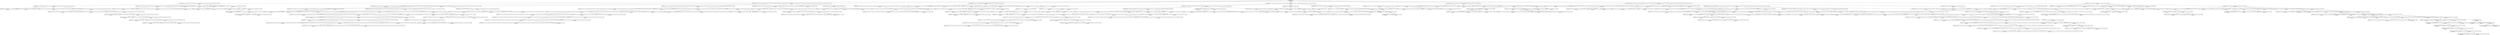 digraph G{
node [shape=box];
edge [fontname=helvetica];
0 [label=<represent=None<br/>type=None<br/>>];
7 [label=<represent=[289, ['37', '103', '39', '29', '33', '104', '81', '41', '43', '11', '30', '27', '82', '12', '44', '45', '34', '42', '28', '25', '53', '38', '46', '40', '26', '54']]<br/>type=199<br/>>];
13 [label=<represent=[26, ['37', '103', '39', '29', '33', '104', '81', '41', '43', '11', '30', '27', '82', '12', '44', '45', '34', '42', '28', '25', '53', '38', '46', '40', '26', '54']]<br/>type=199<br/>>];
17 [label=<represent=[6, ['37', '25', '83', '84', '1', '2', '38', '26']]<br/>type=209<br/>>];
16 [label=<represent=[7, ['37', '21', '39', '25', '22', '29', '26', '33', '30', '34', '38', '40']]<br/>type=218<br/>>];
15 [label=<represent=[1, ['87', '7', '107', '43', '8', '63', '41', '88', '3', '108', '44', '45', '5', '42', '53', '6', '225', '46', '54', '64', '4', '226']]<br/>type=195<br/>>];
14 [label=<represent=[15, ['37', '103', '39', '29', '33', '104', '81', '41', '43', '11', '30', '27', '82', '12', '44', '45', '34', '42', '28', '25', '53', '38', '46', '40', '26', '54']]<br/>type=199<br/>>];
20 [label=<represent=[7, ['37', '95', '21', '39', '40', '23', '43', '96', '24', '211', '137', '22', '44', '138', '212', '19', '20', '38']]<br/>type=209<br/>>];
19 [label=<represent=[9, ['3', '29', '7', '30', '27', '9', '13', '10', '14', '11', '107', '28', '8', '4', '12', '108']]<br/>type=195<br/>>];
18 [label=<represent=[12, ['37', '103', '39', '29', '33', '104', '81', '41', '43', '11', '30', '27', '82', '12', '44', '45', '34', '42', '28', '25', '53', '38', '46', '40', '26', '54']]<br/>type=199<br/>>];
22 [label=<represent=[5, ['37', '29', '43', '30', '38', '44']]<br/>type=195<br/>>];
21 [label=<represent=[10, ['37', '103', '39', '29', '33', '104', '81', '41', '43', '11', '30', '27', '82', '12', '44', '45', '34', '42', '28', '25', '53', '38', '46', '40', '26', '54']]<br/>type=199<br/>>];
24 [label=<represent=[0, ['11', '53', '12', '54']]<br/>type=195<br/>>];
23 [label=<represent=[9, ['37', '103', '39', '29', '33', '104', '81', '41', '43', '11', '30', '27', '82', '12', '44', '45', '34', '42', '28', '25', '53', '38', '46', '40', '26', '54']]<br/>type=199<br/>>];
26 [label=<represent=[0, ['37', '39', '33', '43', '34', '44', '40', '38']]<br/>type=195<br/>>];
25 [label=<represent=[7, ['37', '103', '39', '29', '33', '104', '81', '41', '43', '11', '30', '27', '82', '12', '44', '45', '34', '42', '28', '25', '53', '38', '46', '40', '26', '54']]<br/>type=199<br/>>];
28 [label=<represent=[0, ['77', '78', '29', '41', '30', '42', '101', '102']]<br/>type=195<br/>>];
27 [label=<represent=[6, ['37', '103', '39', '29', '33', '104', '81', '41', '43', '11', '30', '27', '82', '12', '44', '45', '34', '42', '28', '25', '53', '38', '46', '40', '26', '54']]<br/>type=199<br/>>];
12 [label=<represent=[7, ['3', '31', '43', '115', '32', '103', '29', '41', '33', '44', '42', '34', '25', '53', '203', '30', '77', '104', '81', '129', '130', '4', '116', '26', '54', '204', '78', '82']]<br/>type=195<br/>>];
31 [label=<represent=[1, ['41', '163', '43', '164', '103', '42', '44', '104', '81', '101', '82', '102']]<br/>type=218<br/>>];
30 [label=<represent=[0, ['3', '31', '43', '115', '32', '103', '29', '41', '33', '44', '42', '34', '25', '53', '203', '30', '77', '104', '81', '129', '130', '4', '116', '26', '54', '204', '78', '82']]<br/>type=195<br/>>];
29 [label=<represent=[3, ['103', '104', '81', '82']]<br/>type=199<br/>>];
11 [label=<represent=[0, ['37', '39', '38', '40']]<br/>type=209<br/>>];
10 [label=<represent=[5, ['37', '39', '29', '7', '8', '63', '30', '64', '38', '40']]<br/>type=218<br/>>];
33 [label=<represent=[1, ['37', '39', '63', '64', '38', '40']]<br/>type=209<br/>>];
32 [label=<represent=[0, ['37', '39', '29', '7', '8', '63', '30', '64', '38', '40']]<br/>type=218<br/>>];
9 [label=<represent=[6, ['39', '43', '40', '44']]<br/>type=210<br/>>];
8 [label=<represent=[17, ['7', '37', '49', '43', '9', '10', '11', '50', '39', '44', '12', '193', '38', '40', '8', '194']]<br/>type=203<br/>>];
35 [label=<represent=[0, ['29', '37', '30', '39', '38', '40']]<br/>type=209<br/>>];
34 [label=<represent=[1, ['7', '37', '49', '43', '9', '10', '11', '50', '39', '44', '12', '193', '38', '40', '8', '194']]<br/>type=203<br/>>];
37 [label=<represent=[1, ['37', '39', '38', '40']]<br/>type=209<br/>>];
36 [label=<represent=[0, ['7', '37', '49', '43', '9', '10', '11', '50', '39', '44', '12', '193', '38', '40', '8', '194']]<br/>type=203<br/>>];
39 [label=<represent=[1, ['37', '39', '38', '40']]<br/>type=209<br/>>];
38 [label=<represent=[0, ['7', '37', '49', '43', '9', '10', '11', '50', '39', '44', '12', '193', '38', '40', '8', '194']]<br/>type=203<br/>>];
6 [label=<represent=[82, ['33', '29', '3', '5', '6', '43', '49', '34', '30', '51', '31', '50', '107', '44', '203', '93', '108', '49', '52', '33', '204', '50', '115', '215', '41', '43', '94', '97', '98', '129', '34', '69', '42', '44', '53', '45', '130', '216', '54', '135', '116', '46', '119', '49', '70', '63', '50', '5', '4', '32', '136', '120', '64', '6']]<br/>type=195<br/>>];
46 [label=<represent=[58, ['33', '29', '21', '43', '39', '34', '22', '30', '44', '85', '41', '42', '135', '136', '86', '119', '40', '120']]<br/>type=199<br/>>];
45 [label=<represent=[20, ['33', '29', '3', '5', '6', '43', '49', '34', '30', '51', '31', '50', '107', '44', '203', '93', '108', '49', '52', '33', '204', '50', '115', '215', '41', '43', '94', '97', '98', '129', '34', '69', '42', '44', '53', '45', '130', '216', '54', '135', '116', '46', '119', '49', '70', '63', '50', '5', '4', '32', '136', '120', '64', '6']]<br/>type=195<br/>>];
50 [label=<represent=[16, ['11', '29', '109', '41', '30', '31', '42', '33', '145', '49', '110', '50', '115', '34', '116', '69', '49', '50', '79', '12', '32', '146', '70', '80']]<br/>type=191<br/>>];
49 [label=<represent=[38, ['33', '93', '34', '94', '127', '128', '129', '130']]<br/>type=209<br/>>];
52 [label=<represent=[0, ['33', '93', '34', '94', '127', '128', '129', '130']]<br/>type=209<br/>>];
51 [label=<represent=[1, ['11', '3', '127', '128', '129', '130', '12', '4']]<br/>type=195<br/>>];
48 [label=<represent=[13, ['33', '29', '3', '5', '6', '43', '49', '34', '30', '51', '31', '50', '107', '44', '203', '93', '108', '49', '52', '33', '204', '50', '115', '215', '41', '43', '94', '97', '98', '129', '34', '69', '42', '44', '53', '45', '130', '216', '54', '135', '116', '46', '119', '49', '70', '63', '50', '5', '4', '32', '136', '120', '64', '6']]<br/>type=195<br/>>];
55 [label=<represent=[8, ['101', '21', '43', '105', '3', '31', '22', '73', '106', '93', '94', '127', '44', '203', '23', '204', '119', '74', '81', '102', '4', '32', '128', '24', '120', '82']]<br/>type=191<br/>>];
54 [label=<represent=[13, ['33', '29', '3', '5', '6', '43', '49', '34', '30', '51', '31', '50', '107', '44', '203', '93', '108', '49', '52', '33', '204', '50', '115', '215', '41', '43', '94', '97', '98', '129', '34', '69', '42', '44', '53', '45', '130', '216', '54', '135', '116', '46', '119', '49', '70', '63', '50', '5', '4', '32', '136', '120', '64', '6']]<br/>type=195<br/>>];
58 [label=<represent=[8, ['125', '29', '126', '141', '30', '31', '32', '29', '23', '142', '109', '129', '30', '24', '110', '130']]<br/>type=191<br/>>];
57 [label=<represent=[10, ['33', '29', '3', '5', '6', '43', '49', '34', '30', '51', '31', '50', '107', '44', '203', '93', '108', '49', '52', '33', '204', '50', '115', '215', '41', '43', '94', '97', '98', '129', '34', '69', '42', '44', '53', '45', '130', '216', '54', '135', '116', '46', '119', '49', '70', '63', '50', '5', '4', '32', '136', '120', '64', '6']]<br/>type=195<br/>>];
61 [label=<represent=[7, ['15', '31', '43', '44', '32', '16']]<br/>type=191<br/>>];
60 [label=<represent=[9, ['33', '29', '3', '5', '6', '43', '49', '34', '30', '51', '31', '50', '107', '44', '203', '93', '108', '49', '52', '33', '204', '50', '115', '215', '41', '43', '94', '97', '98', '129', '34', '69', '42', '44', '53', '45', '130', '216', '54', '135', '116', '46', '119', '49', '70', '63', '50', '5', '4', '32', '136', '120', '64', '6']]<br/>type=195<br/>>];
64 [label=<represent=[33, ['11', '33', '34', '145', '146', '135', '136', '12']]<br/>type=191<br/>>];
63 [label=<represent=[8, ['33', '29', '3', '5', '6', '43', '49', '34', '30', '51', '31', '50', '107', '44', '203', '93', '108', '49', '52', '33', '204', '50', '115', '215', '41', '43', '94', '97', '98', '129', '34', '69', '42', '44', '53', '45', '130', '216', '54', '135', '116', '46', '119', '49', '70', '63', '50', '5', '4', '32', '136', '120', '64', '6']]<br/>type=195<br/>>];
67 [label=<represent=[20, ['43', '29', '81', '44', '30', '31', '203', '82', '63', '204', '119', '32', '29', '21', '30', '99', '64', '120', '22', '100']]<br/>type=191<br/>>];
66 [label=<represent=[7, ['33', '29', '3', '5', '6', '43', '49', '34', '30', '51', '31', '50', '107', '44', '203', '93', '108', '49', '52', '33', '204', '50', '115', '215', '41', '43', '94', '97', '98', '129', '34', '69', '42', '44', '53', '45', '130', '216', '54', '135', '116', '46', '119', '49', '70', '63', '50', '5', '4', '32', '136', '120', '64', '6']]<br/>type=195<br/>>];
69 [label=<represent=[37, ['15', '5', '103', '6', '23', '33', '24', '34', '51', '52', '33', '104', '34', '16']]<br/>type=191<br/>>];
68 [label=<represent=[7, ['33', '29', '3', '5', '6', '43', '49', '34', '30', '51', '31', '50', '107', '44', '203', '93', '108', '49', '52', '33', '204', '50', '115', '215', '41', '43', '94', '97', '98', '129', '34', '69', '42', '44', '53', '45', '130', '216', '54', '135', '116', '46', '119', '49', '70', '63', '50', '5', '4', '32', '136', '120', '64', '6']]<br/>type=195<br/>>];
65 [label=<represent=[22, ['37', '51', '39', '31', '52', '33', '47', '34', '69', '48', '70', '33', '34', '51', '47', '52', '63', '32', '67', '48', '38', '40', '64', '68']]<br/>type=199<br/>>];
62 [label=<represent=[22, ['41', '55', '5', '97', '139', '42', '145', '147', '148', '146', '135', '6', '98', '129', '49', '56', '140', '59', '141', '142', '50', '60', '130', '136']]<br/>type=199<br/>>];
71 [label=<represent=[0, ['3', '5', '97', '11', '6', '4', '98', '12']]<br/>type=195<br/>>];
70 [label=<represent=[1, ['41', '55', '5', '97', '139', '42', '145', '147', '148', '146', '135', '6', '98', '129', '49', '56', '140', '59', '141', '142', '50', '60', '130', '136']]<br/>type=199<br/>>];
59 [label=<represent=[39, ['97', '43', '51', '95', '44', '52', '96', '98']]<br/>type=199<br/>>];
56 [label=<represent=[30, ['29', '30', '31', '69', '41', '42', '53', '54', '32', '70']]<br/>type=199<br/>>];
53 [label=<represent=[22, ['41', '1', '42', '135', '136', '41', '137', '29', '138', '30', '31', '42', '53', '2', '32', '54']]<br/>type=199<br/>>];
73 [label=<represent=[0, ['31', '41', '95', '96', '85', '17', '42', '145', '146', '135', '86', '18', '227', '95', '96', '136', '228', '32']]<br/>type=195<br/>>];
72 [label=<represent=[1, ['41', '1', '42', '135', '136', '41', '137', '29', '138', '30', '31', '42', '53', '2', '32', '54']]<br/>type=199<br/>>];
75 [label=<represent=[1, ['7', '29', '95', '129', '8', '96', '63', '17', '18', '19', '20', '41', '130', '43', '30', '31', '64', '42', '53', '225', '44', '32', '226', '54']]<br/>type=195<br/>>];
74 [label=<represent=[0, ['41', '1', '42', '135', '136', '41', '137', '29', '138', '30', '31', '42', '53', '2', '32', '54']]<br/>type=199<br/>>];
47 [label=<represent=[35, ['3', '5', '105', '33', '221', '99', '73', '95', '96', '141', '34', '69', '74', '81', '70', '63', '222', '61', '82', '142', '19', '4', '6', '106', '100', '64', '62', '20']]<br/>type=199<br/>>];
78 [label=<represent=[0, ['15', '29', '23', '95', '30', '96', '31', '141', '32', '29', '24', '81', '30', '99', '129', '82', '16', '142', '100', '130']]<br/>type=191<br/>>];
77 [label=<represent=[2, ['33', '3', '5', '99', '34', '69', '6', '13', '70', '100', '14', '4']]<br/>type=195<br/>>];
76 [label=<represent=[1, ['3', '5', '105', '33', '221', '99', '73', '95', '96', '141', '34', '69', '74', '81', '70', '63', '222', '61', '82', '142', '19', '4', '6', '106', '100', '64', '62', '20']]<br/>type=199<br/>>];
44 [label=<represent=[77, ['117', '5', '6', '49', '93', '118', '50', '29', '65', '107', '94', '43', '97', '30', '66', '99', '3', '63', '41', '42', '229', '44', '64', '45', '230', '135', '100', '21', '29', '136', '30', '27', '33', '22', '103', '108', '34', '51', '49', '46', '119', '50', '5', '98', '4', '28', '104', '52', '120', '6']]<br/>type=191<br/>>];
82 [label=<represent=[21, ['117', '5', '6', '49', '93', '118', '50', '29', '65', '107', '94', '43', '97', '30', '66', '99', '3', '63', '41', '42', '229', '44', '64', '45', '230', '135', '100', '21', '29', '136', '30', '27', '33', '22', '103', '108', '34', '51', '49', '46', '119', '50', '5', '98', '4', '28', '104', '52', '120', '6']]<br/>type=191<br/>>];
85 [label=<represent=[10, ['117', '5', '6', '49', '93', '118', '50', '29', '65', '107', '94', '43', '97', '30', '66', '99', '3', '63', '41', '42', '229', '44', '64', '45', '230', '135', '100', '21', '29', '136', '30', '27', '33', '22', '103', '108', '34', '51', '49', '46', '119', '50', '5', '98', '4', '28', '104', '52', '120', '6']]<br/>type=191<br/>>];
88 [label=<represent=[7, ['117', '5', '6', '49', '93', '118', '50', '29', '65', '107', '94', '43', '97', '30', '66', '99', '3', '63', '41', '42', '229', '44', '64', '45', '230', '135', '100', '21', '29', '136', '30', '27', '33', '22', '103', '108', '34', '51', '49', '46', '119', '50', '5', '98', '4', '28', '104', '52', '120', '6']]<br/>type=191<br/>>];
90 [label=<represent=[5, ['117', '5', '6', '49', '93', '118', '50', '29', '65', '107', '94', '43', '97', '30', '66', '99', '3', '63', '41', '42', '229', '44', '64', '45', '230', '135', '100', '21', '29', '136', '30', '27', '33', '22', '103', '108', '34', '51', '49', '46', '119', '50', '5', '98', '4', '28', '104', '52', '120', '6']]<br/>type=191<br/>>];
92 [label=<represent=[3, ['117', '5', '6', '49', '93', '118', '50', '29', '65', '107', '94', '43', '97', '30', '66', '99', '3', '63', '41', '42', '229', '44', '64', '45', '230', '135', '100', '21', '29', '136', '30', '27', '33', '22', '103', '108', '34', '51', '49', '46', '119', '50', '5', '98', '4', '28', '104', '52', '120', '6']]<br/>type=191<br/>>];
94 [label=<represent=[2, ['117', '5', '6', '49', '93', '118', '50', '29', '65', '107', '94', '43', '97', '30', '66', '99', '3', '63', '41', '42', '229', '44', '64', '45', '230', '135', '100', '21', '29', '136', '30', '27', '33', '22', '103', '108', '34', '51', '49', '46', '119', '50', '5', '98', '4', '28', '104', '52', '120', '6']]<br/>type=191<br/>>];
93 [label=<represent=[3, ['49', '3', '50', '5', '4', '6']]<br/>type=195<br/>>];
91 [label=<represent=[0, ['29', '3', '107', '43', '97', '30', '31', '95', '53', '96', '241', '32', '44', '45', '54', '98', '4', '108', '46', '242']]<br/>type=195<br/>>];
89 [label=<represent=[0, ['3', '27', '51', '9', '28', '10', '15', '117', '55', '118', '56', '49', '50', '13', '14', '55', '49', '16', '50', '11', '5', '56', '4', '52', '12', '6']]<br/>type=195<br/>>];
87 [label=<represent=[3, ['63', '41', '107', '43', '3', '42', '44', '149', '108', '5', '6', '4', '150', '64']]<br/>type=195<br/>>];
86 [label=<represent=[5, ['61', '41', '47', '117', '29', '62', '133', '48', '30', '131', '118', '42', '132', '81', '135', '134', '82', '136']]<br/>type=199<br/>>];
84 [label=<represent=[6, ['3', '49', '33', '50', '107', '215', '216', '29', '34', '7', '30', '108', '8', '4']]<br/>type=195<br/>>];
83 [label=<represent=[1, ['105', '43', '33', '106', '44', '34', '51', '93', '94', '52']]<br/>type=199<br/>>];
81 [label=<represent=[9, ['33', '31', '103', '34', '7', '127', '8', '104', '128', '32']]<br/>type=209<br/>>];
80 [label=<represent=[14, ['29', '3', '21', '5', '43', '22', '83', '30', '99', '201', '202', '41', '44', '45', '84', '81', '82', '42', '53', '6', '49', '50', '225', '237', '54', '135', '169', '136', '4', '100', '46', '226', '238', '170']]<br/>type=195<br/>>];
96 [label=<represent=[1, ['101', '5', '3', '102', '6', '4']]<br/>type=191<br/>>];
95 [label=<represent=[5, ['29', '3', '21', '5', '43', '22', '83', '30', '99', '201', '202', '41', '44', '45', '84', '81', '82', '42', '53', '6', '49', '50', '225', '237', '54', '135', '169', '136', '4', '100', '46', '226', '238', '170']]<br/>type=195<br/>>];
79 [label=<represent=[5, ['5', '69', '41', '70', '43', '42', '149', '103', '44', '150', '135', '136', '6', '104']]<br/>type=199<br/>>];
98 [label=<represent=[1, ['3', '107', '21', '149', '150', '135', '22', '136', '103', '104', '4', '108']]<br/>type=195<br/>>];
97 [label=<represent=[0, ['5', '69', '41', '70', '43', '42', '149', '103', '44', '150', '135', '136', '6', '104']]<br/>type=199<br/>>];
43 [label=<represent=[68, ['25', '49', '37', '50', '39', '29', '21', '26', '33', '40', '23', '75', '30', '24', '76', '31', '249', '22', '34', '69', '73', '49', '70', '50', '39', '32', '38', '250', '74', '40']]<br/>type=209<br/>>];
100 [label=<represent=[1, ['15', '29', '30', '31', '32', '67', '68', '49', '16', '50']]<br/>type=191<br/>>];
99 [label=<represent=[2, ['25', '49', '37', '50', '39', '29', '21', '26', '33', '40', '23', '75', '30', '24', '76', '31', '249', '22', '34', '69', '73', '49', '70', '50', '39', '32', '38', '250', '74', '40']]<br/>type=209<br/>>];
102 [label=<represent=[0, ['101', '29', '30', '31', '32', '102']]<br/>type=191<br/>>];
101 [label=<represent=[1, ['25', '49', '37', '50', '39', '29', '21', '26', '33', '40', '23', '75', '30', '24', '76', '31', '249', '22', '34', '69', '73', '49', '70', '50', '39', '32', '38', '250', '74', '40']]<br/>type=209<br/>>];
104 [label=<represent=[0, ['25', '49', '37', '50', '39', '29', '21', '26', '33', '40', '23', '75', '30', '24', '76', '31', '249', '22', '34', '69', '73', '49', '70', '50', '39', '32', '38', '250', '74', '40']]<br/>type=209<br/>>];
103 [label=<represent=[2, ['15', '5', '73', '6', '23', '24', '33', '34', '74', '16']]<br/>type=191<br/>>];
42 [label=<represent=[57, ['31', '51', '15', '52', '63', '32', '29', '64', '30', '16']]<br/>type=218<br/>>];
41 [label=<represent=[66, ['43', '41', '42', '53', '44', '203', '49', '50', '13', '54', '204', '14']]<br/>type=210<br/>>];
107 [label=<represent=[2, ['101', '3', '97', '49', '50', '13', '102', '4', '98', '14']]<br/>type=191<br/>>];
106 [label=<represent=[1, ['43', '41', '42', '53', '44', '203', '49', '50', '13', '54', '204', '14']]<br/>type=210<br/>>];
105 [label=<represent=[0, ['53', '43', '44', '203', '54', '204']]<br/>type=195<br/>>];
40 [label=<represent=[7, ['73', '65', '49', '74', '81', '61', '41', '43', '66', '50', '91', '39', '82', '62', '42', '29', '147', '44', '203', '148', '30', '27', '204', '119', '92', '65', '28', '120', '66', '67', '37', '40', '68', '38']]<br/>type=203<br/>>];
109 [label=<represent=[1, ['73', '65', '49', '74', '81', '61', '41', '43', '66', '50', '91', '39', '82', '62', '42', '29', '147', '44', '203', '148', '30', '27', '204', '119', '92', '65', '28', '120', '66', '67', '37', '40', '68', '38']]<br/>type=203<br/>>];
111 [label=<represent=[0, ['73', '65', '49', '74', '81', '61', '41', '43', '66', '50', '91', '39', '82', '62', '42', '29', '147', '44', '203', '148', '30', '27', '204', '119', '92', '65', '28', '120', '66', '67', '37', '40', '68', '38']]<br/>type=203<br/>>];
110 [label=<represent=[1, ['43', '3', '53', '44', '203', '27', '54', '204', '28', '4']]<br/>type=195<br/>>];
108 [label=<represent=[0, ['1', '203', '2', '204']]<br/>type=195<br/>>];
5 [label=<represent=[238, ['7', '53', '37', '54', '135', '38', '65', '61', '49', '136', '62', '66', '91', '8', '21', '33', '50', '39', '22', '34', '40', '92']]<br/>type=209<br/>>];
116 [label=<represent=[5, ['49', '41', '33', '50', '39', '34', '99', '73', '42', '74', '100', '40']]<br/>type=199<br/>>];
115 [label=<represent=[0, ['11', '53', '23', '91', '24', '92', '65', '54', '41', '147', '49', '66', '42', '148', '50', '39', '43', '40', '12', '44']]<br/>type=195<br/>>];
114 [label=<represent=[3, ['77', '223', '224', '21', '78', '67', '93', '65', '68', '66', '22', '94']]<br/>type=191<br/>>];
113 [label=<represent=[10, ['7', '53', '37', '54', '135', '38', '65', '61', '49', '136', '62', '66', '91', '8', '21', '33', '50', '39', '22', '34', '40', '92']]<br/>type=209<br/>>];
119 [label=<represent=[4, ['7', '53', '37', '54', '135', '38', '65', '61', '49', '136', '62', '66', '91', '8', '21', '33', '50', '39', '22', '34', '40', '92']]<br/>type=209<br/>>];
118 [label=<represent=[2, ['11', '49', '29', '37', '135', '21', '50', '136', '39', '211', '22', '30', '212', '12', '38', '40']]<br/>type=195<br/>>];
121 [label=<represent=[0, ['61', '49', '211', '50', '39', '212', '62', '40']]<br/>type=209<br/>>];
120 [label=<represent=[1, ['11', '49', '29', '37', '135', '21', '50', '136', '39', '211', '22', '30', '212', '12', '38', '40']]<br/>type=195<br/>>];
123 [label=<represent=[1, ['135', '136', '169', '39', '170', '40']]<br/>type=209<br/>>];
122 [label=<represent=[0, ['11', '49', '29', '37', '135', '21', '50', '136', '39', '211', '22', '30', '212', '12', '38', '40']]<br/>type=195<br/>>];
117 [label=<represent=[5, ['37', '21', '22', '38', '65', '66']]<br/>type=199<br/>>];
112 [label=<represent=[1, ['65', '49', '21', '66', '50', '37', '39', '22', '73', '74', '38', '40']]<br/>type=210<br/>>];
4 [label=<represent=[330, ['11', '145', '227', '87', '49', '63', '29', '64', '21', '50', '79', '30', '99', '88', '109', '228', '119', '22', '1', '110', '100', '33', '29', '120', '34', '51', '12', '146', '80', '2', '30', '52']]<br/>type=191<br/>>];
128 [label=<represent=[41, ['31', '11', '12', '101', '5', '32', '67', '81', '6', '63', '102', '13', '14', '23', '68', '64', '82', '24']]<br/>type=195<br/>>];
130 [label=<represent=[0, ['11', '87', '27', '73', '63', '13', '14', '12', '88', '28', '74', '64']]<br/>type=191<br/>>];
132 [label=<represent=[0, ['11', '87', '27', '73', '63', '13', '14', '12', '88', '28', '74', '64']]<br/>type=191<br/>>];
131 [label=<represent=[2, ['31', '11', '12', '101', '5', '32', '67', '81', '6', '63', '102', '13', '14', '23', '68', '64', '82', '24']]<br/>type=195<br/>>];
134 [label=<represent=[0, ['11', '131', '132', '67', '13', '14', '12', '68']]<br/>type=191<br/>>];
133 [label=<represent=[1, ['31', '11', '12', '101', '5', '32', '67', '81', '6', '63', '102', '13', '14', '23', '68', '64', '82', '24']]<br/>type=195<br/>>];
129 [label=<represent=[2, ['1', '3', '5', '7', '9', '10', '11', '8', '6', '13', '2', '4', '12', '14']]<br/>type=195<br/>>];
127 [label=<represent=[57, ['11', '145', '227', '87', '49', '63', '29', '64', '21', '50', '79', '30', '99', '88', '109', '228', '119', '22', '1', '110', '100', '33', '29', '120', '34', '51', '12', '146', '80', '2', '30', '52']]<br/>type=191<br/>>];
139 [label=<represent=[13, ['3', '7', '11', '8', '63', '53', '64', '12', '4', '54']]<br/>type=195<br/>>];
141 [label=<represent=[1, ['11', '3', '5', '63', '64', '6', '12', '4']]<br/>type=191<br/>>];
140 [label=<represent=[0, ['3', '7', '11', '8', '63', '53', '64', '12', '4', '54']]<br/>type=195<br/>>];
138 [label=<represent=[35, ['11', '145', '227', '87', '49', '63', '29', '64', '21', '50', '79', '30', '99', '88', '109', '228', '119', '22', '1', '110', '100', '33', '29', '120', '34', '51', '12', '146', '80', '2', '30', '52']]<br/>type=191<br/>>];
145 [label=<represent=[27, ['11', '145', '227', '87', '49', '63', '29', '64', '21', '50', '79', '30', '99', '88', '109', '228', '119', '22', '1', '110', '100', '33', '29', '120', '34', '51', '12', '146', '80', '2', '30', '52']]<br/>type=191<br/>>];
147 [label=<represent=[23, ['11', '145', '227', '87', '49', '63', '29', '64', '21', '50', '79', '30', '99', '88', '109', '228', '119', '22', '1', '110', '100', '33', '29', '120', '34', '51', '12', '146', '80', '2', '30', '52']]<br/>type=191<br/>>];
149 [label=<represent=[21, ['11', '145', '227', '87', '49', '63', '29', '64', '21', '50', '79', '30', '99', '88', '109', '228', '119', '22', '1', '110', '100', '33', '29', '120', '34', '51', '12', '146', '80', '2', '30', '52']]<br/>type=191<br/>>];
151 [label=<represent=[17, ['11', '145', '227', '87', '49', '63', '29', '64', '21', '50', '79', '30', '99', '88', '109', '228', '119', '22', '1', '110', '100', '33', '29', '120', '34', '51', '12', '146', '80', '2', '30', '52']]<br/>type=191<br/>>];
153 [label=<represent=[16, ['11', '145', '227', '87', '49', '63', '29', '64', '21', '50', '79', '30', '99', '88', '109', '228', '119', '22', '1', '110', '100', '33', '29', '120', '34', '51', '12', '146', '80', '2', '30', '52']]<br/>type=191<br/>>];
155 [label=<represent=[15, ['11', '145', '227', '87', '49', '63', '29', '64', '21', '50', '79', '30', '99', '88', '109', '228', '119', '22', '1', '110', '100', '33', '29', '120', '34', '51', '12', '146', '80', '2', '30', '52']]<br/>type=191<br/>>];
154 [label=<represent=[10, ['87', '5', '53', '31', '45', '83', '32', '88', '109', '46', '6', '54', '84', '110']]<br/>type=195<br/>>];
152 [label=<represent=[2, ['11', '1', '2', '12']]<br/>type=195<br/>>];
150 [label=<represent=[2, ['123', '11', '51', '52', '12', '124']]<br/>type=195<br/>>];
148 [label=<represent=[9, ['29', '3', '5', '21', '135', '101', '22', '103', '30', '99', '136', '4', '6', '102', '104', '100']]<br/>type=195<br/>>];
157 [label=<represent=[0, ['67', '68', '29', '30', '99', '100']]<br/>type=191<br/>>];
156 [label=<represent=[1, ['29', '3', '5', '21', '135', '101', '22', '103', '30', '99', '136', '4', '6', '102', '104', '100']]<br/>type=195<br/>>];
159 [label=<represent=[2, ['87', '21', '22', '103', '88', '104']]<br/>type=191<br/>>];
158 [label=<represent=[0, ['29', '3', '5', '21', '135', '101', '22', '103', '30', '99', '136', '4', '6', '102', '104', '100']]<br/>type=195<br/>>];
146 [label=<represent=[10, ['29', '21', '97', '3', '43', '41', '95', '96', '17', '22', '42', '83', '145', '44', '227', '30', '146', '41', '228', '119', '18', '84', '95', '96', '241', '120', '42', '53', '242', '98', '4', '54']]<br/>type=195<br/>>];
161 [label=<represent=[0, ['15', '43', '41', '29', '44', '42', '145', '227', '191', '30', '99', '100', '29', '30', '31', '32', '29', '146', '228', '135', '119', '30', '136', '77', '192', '120', '78', '16']]<br/>type=191<br/>>];
160 [label=<represent=[1, ['29', '21', '97', '3', '43', '41', '95', '96', '17', '22', '42', '83', '145', '44', '227', '30', '146', '41', '228', '119', '18', '84', '95', '96', '241', '120', '42', '53', '242', '98', '4', '54']]<br/>type=195<br/>>];
144 [label=<represent=[22, ['163', '79', '164', '80']]<br/>type=209<br/>>];
143 [label=<represent=[26, ['65', '11', '43', '49', '41', '50', '66', '44', '227', '42', '145', '228', '12', '146']]<br/>type=218<br/>>];
163 [label=<represent=[0, ['11', '43', '49', '41', '50', '44', '227', '42', '145', '228', '12', '146']]<br/>type=191<br/>>];
162 [label=<represent=[1, ['65', '11', '43', '49', '41', '50', '66', '44', '227', '42', '145', '228', '12', '146']]<br/>type=218<br/>>];
142 [label=<represent=[17, ['11', '3', '7', '4', '8', '63', '87', '13', '12', '64', '88', '14']]<br/>type=195<br/>>];
137 [label=<represent=[3, ['87', '88']]<br/>type=209<br/>>];
136 [label=<represent=[0, ['9', '29', '41', '30', '99', '10', '11', '100', '67', '68', '29', '42', '30', '12']]<br/>type=218<br/>>];
166 [label=<represent=[1, ['9', '10', '11', '43', '33', '29', '44', '45', '34', '30', '46', '12']]<br/>type=191<br/>>];
165 [label=<represent=[0, ['9', '29', '41', '30', '99', '10', '11', '100', '67', '68', '29', '42', '30', '12']]<br/>type=218<br/>>];
164 [label=<represent=[2, ['29', '3', '61', '30', '99', '62', '100', '67', '61', '62', '68', '9', '29', '10', '101', '30', '27', '102', '4', '28']]<br/>type=195<br/>>];
135 [label=<represent=[33, ['29', '49', '37', '50', '39', '30', '31', '38', '109', '40', '32', '110']]<br/>type=210<br/>>];
168 [label=<represent=[0, ['205', '87', '29', '88', '30', '31', '206', '32']]<br/>type=191<br/>>];
167 [label=<represent=[1, ['29', '49', '37', '50', '39', '30', '31', '38', '109', '40', '32', '110']]<br/>type=210<br/>>];
126 [label=<represent=[2, ['91', '92', '109', '81', '23', '24', '82', '110']]<br/>type=209<br/>>];
171 [label=<represent=[0, ['91', '92', '109', '81', '23', '24', '82', '110']]<br/>type=209<br/>>];
170 [label=<represent=[2, ['101', '109', '110', '102']]<br/>type=191<br/>>];
169 [label=<represent=[1, ['101', '3', '4', '109', '110', '102']]<br/>type=195<br/>>];
173 [label=<represent=[1, ['17', '18', '109', '219', '110', '220']]<br/>type=191<br/>>];
172 [label=<represent=[0, ['101', '3', '4', '109', '110', '102']]<br/>type=195<br/>>];
125 [label=<represent=[18, ['67', '11', '147', '93', '227', '49', '68', '148', '94', '50', '225', '97', '29', '91', '30', '27', '226', '49', '92', '28', '98', '50', '228', '12']]<br/>type=218<br/>>];
176 [label=<represent=[2, ['27', '11', '23', '24', '13', '28', '14', '12']]<br/>type=191<br/>>];
175 [label=<represent=[5, ['67', '11', '147', '93', '227', '49', '68', '148', '94', '50', '225', '97', '29', '91', '30', '27', '226', '49', '92', '28', '98', '50', '228', '12']]<br/>type=218<br/>>];
178 [label=<represent=[1, ['67', '11', '147', '93', '227', '49', '68', '148', '94', '50', '225', '97', '29', '91', '30', '27', '226', '49', '92', '28', '98', '50', '228', '12']]<br/>type=218<br/>>];
180 [label=<represent=[0, ['67', '11', '147', '93', '227', '49', '68', '148', '94', '50', '225', '97', '29', '91', '30', '27', '226', '49', '92', '28', '98', '50', '228', '12']]<br/>type=218<br/>>];
179 [label=<represent=[1, ['87', '77', '95', '96', '237', '238', '19', '20', '78', '67', '95', '68', '137', '96', '245', '29', '138', '30', '246', '95', '96', '237', '238', '88']]<br/>type=195<br/>>];
177 [label=<represent=[0, ['11', '49', '50', '12']]<br/>type=195<br/>>];
174 [label=<represent=[11, ['11', '95', '96', '12']]<br/>type=195<br/>>];
182 [label=<represent=[3, ['11', '12']]<br/>type=191<br/>>];
181 [label=<represent=[0, ['7', '11', '3', '8', '12', '4']]<br/>type=195<br/>>];
184 [label=<represent=[4, ['11', '12']]<br/>type=191<br/>>];
183 [label=<represent=[0, ['7', '11', '3', '8', '12', '4']]<br/>type=195<br/>>];
124 [label=<represent=[17, ['29', '37', '1', '121', '30', '39', '122', '47', '63', '64', '33', '38', '40', '34', '51', '49', '48', '2', '52', '50']]<br/>type=210<br/>>];
186 [label=<represent=[1, ['1', '63', '2', '64']]<br/>type=209<br/>>];
185 [label=<represent=[0, ['29', '37', '1', '121', '30', '39', '122', '47', '63', '64', '33', '38', '40', '34', '51', '49', '48', '2', '52', '50']]<br/>type=210<br/>>];
3 [label=<represent=[148, ['41', '31', '21', '43', '49', '105', '42', '145', '51', '106', '129', '50', '39', '32', '130', '22', '44', '146', '52', '40']]<br/>type=218<br/>>];
192 [label=<represent=[13, ['87', '39', '21', '69', '43', '44', '22', '103', '40', '104', '88', '70']]<br/>type=199<br/>>];
194 [label=<represent=[0, ['63', '23', '21', '24', '41', '64', '42', '22', '103', '104']]<br/>type=218<br/>>];
193 [label=<represent=[1, ['87', '39', '21', '69', '43', '44', '22', '103', '40', '104', '88', '70']]<br/>type=199<br/>>];
191 [label=<represent=[10, ['3', '95', '96', '41', '211', '212', '19', '93', '20', '31', '43', '42', '94', '63', '95', '64', '96', '32', '67', '101', '44', '68', '102', '4']]<br/>type=195<br/>>];
190 [label=<represent=[0, ['21', '185', '22', '199', '186', '200']]<br/>type=209<br/>>];
189 [label=<represent=[1, ['15', '125', '81', '23', '24', '129', '109', '126', '19', '130', '110', '16', '82', '20']]<br/>type=191<br/>>];
188 [label=<represent=[9, ['41', '31', '21', '43', '49', '105', '42', '145', '51', '106', '129', '50', '39', '32', '130', '22', '44', '146', '52', '40']]<br/>type=218<br/>>];
198 [label=<represent=[4, ['51', '235', '52', '236']]<br/>type=209<br/>>];
197 [label=<represent=[0, ['31', '161', '39', '162', '147', '40', '32', '148']]<br/>type=218<br/>>];
201 [label=<represent=[2, ['21', '37', '39', '22', '38', '40']]<br/>type=209<br/>>];
200 [label=<represent=[0, ['31', '161', '39', '162', '147', '40', '32', '148']]<br/>type=218<br/>>];
199 [label=<represent=[1, ['63', '77', '21', '47', '22', '39', '78', '40', '64', '48']]<br/>type=210<br/>>];
196 [label=<represent=[1, ['105', '55', '106', '129', '56', '59', '130', '60']]<br/>type=210<br/>>];
204 [label=<represent=[2, ['41', '31', '21', '43', '49', '105', '42', '145', '51', '106', '129', '50', '39', '32', '130', '22', '44', '146', '52', '40']]<br/>type=218<br/>>];
203 [label=<represent=[0, ['105', '55', '106', '129', '56', '59', '130', '60']]<br/>type=210<br/>>];
202 [label=<represent=[1, ['101', '123', '137', '138', '187', '129', '188', '189', '130', '190', '102', '124']]<br/>type=195<br/>>];
195 [label=<represent=[8, ['11', '43', '44', '12']]<br/>type=195<br/>>];
187 [label=<represent=[2, ['31', '127', '32', '128']]<br/>type=210<br/>>];
206 [label=<represent=[0, ['31', '127', '32', '128']]<br/>type=210<br/>>];
205 [label=<represent=[1, ['21', '127', '22', '137', '128', '138']]<br/>type=195<br/>>];
2 [label=<represent=[168, ['33', '37', '39', '41', '40', '49', '93', '34', '42', '69', '149', '75', '94', '76', '61', '105', '141', '55', '50', '5', '62', '29', '142', '30', '77', '70', '150', '33', '41', '139', '34', '25', '42', '183', '106', '56', '6', '140', '26', '184', '49', '38', '78', '50']]<br/>type=210<br/>>];
213 [label=<represent=[41, ['37', '41', '39', '51', '42', '145', '52', '69', '146', '70', '135', '38', '40', '136']]<br/>type=199<br/>>];
212 [label=<represent=[52, ['3', '5', '27', '101', '6', '28', '102', '67', '21', '13', '14', '33', '147', '49', '34', '50', '7', '8', '63', '93', '22', '1', '148', '68', '64', '94', '105', '2', '103', '106', '153', '154', '155', '93', '156', '157', '94', '158', '29', '30', '27', '104', '28', '4']]<br/>type=195<br/>>];
216 [label=<represent=[2, ['231', '233', '33', '234', '19', '21', '20', '34', '22', '232']]<br/>type=191<br/>>];
215 [label=<represent=[0, ['3', '5', '105', '106', '4', '6']]<br/>type=195<br/>>];
214 [label=<represent=[1, ['33', '21', '34', '22']]<br/>type=199<br/>>];
211 [label=<represent=[51, ['37', '7', '8', '63', '49', '61', '50', '39', '64', '62', '21', '33', '22', '38', '40', '34']]<br/>type=209<br/>>];
218 [label=<represent=[1, ['37', '7', '8', '63', '49', '61', '50', '39', '64', '62', '21', '33', '22', '38', '40', '34']]<br/>type=209<br/>>];
217 [label=<represent=[0, ['37', '7', '49', '50', '39', '8', '33', '34', '38', '40']]<br/>type=210<br/>>];
210 [label=<represent=[58, ['101', '143', '77', '49', '78', '102', '144', '50']]<br/>type=191<br/>>];
209 [label=<represent=[20, ['33', '39', '93', '40', '49', '94', '105', '34', '50', '5', '6', '106']]<br/>type=218<br/>>];
208 [label=<represent=[27, ['33', '37', '39', '41', '40', '49', '93', '34', '42', '69', '149', '75', '94', '76', '61', '105', '141', '55', '50', '5', '62', '29', '142', '30', '77', '70', '150', '33', '41', '139', '34', '25', '42', '183', '106', '56', '6', '140', '26', '184', '49', '38', '78', '50']]<br/>type=210<br/>>];
224 [label=<represent=[46, ['37', '39', '41', '42', '145', '139', '140', '146', '135', '136', '40', '49', '38', '50']]<br/>type=199<br/>>];
223 [label=<represent=[2, ['33', '41', '3', '5', '77', '42', '53', '101', '105', '34', '7', '8', '33', '34', '51', '102', '193', '4', '6', '78', '54', '106', '52', '194']]<br/>type=195<br/>>];
222 [label=<represent=[12, ['37', '131', '49', '213', '50', '13', '132', '14', '67', '23', '214', '24', '33', '49', '34', '7', '41', '50', '39', '68', '42', '38', '8', '40']]<br/>type=209<br/>>];
228 [label=<represent=[1, ['37', '131', '49', '213', '50', '13', '132', '14', '67', '23', '214', '24', '33', '49', '34', '7', '41', '50', '39', '68', '42', '38', '8', '40']]<br/>type=209<br/>>];
227 [label=<represent=[5, ['15', '117', '55', '118', '56', '49', '50', '13', '14', '49', '16', '50']]<br/>type=191<br/>>];
226 [label=<represent=[0, ['33', '34', '7', '41', '42', '8']]<br/>type=195<br/>>];
225 [label=<represent=[3, ['29', '37', '39', '41', '42', '30', '40', '49', '50', '13', '14', '49', '50', '39', '38', '40']]<br/>type=199<br/>>];
230 [label=<represent=[0, ['37', '49', '38', '50', '13', '14', '43', '44']]<br/>type=209<br/>>];
229 [label=<represent=[1, ['29', '37', '39', '41', '42', '30', '40', '49', '50', '13', '14', '49', '50', '39', '38', '40']]<br/>type=199<br/>>];
232 [label=<represent=[1, ['37', '13', '14', '49', '38', '109', '50', '110']]<br/>type=209<br/>>];
231 [label=<represent=[0, ['29', '37', '39', '41', '42', '30', '40', '49', '50', '13', '14', '49', '50', '39', '38', '40']]<br/>type=199<br/>>];
234 [label=<represent=[1, ['37', '39', '40', '49', '50', '13', '14', '21', '23', '151', '152', '22', '24', '38']]<br/>type=209<br/>>];
233 [label=<represent=[0, ['29', '37', '39', '41', '42', '30', '40', '49', '50', '13', '14', '49', '50', '39', '38', '40']]<br/>type=199<br/>>];
221 [label=<represent=[30, ['11', '77', '23', '24', '129', '49', '78', '12', '130', '50']]<br/>type=191<br/>>];
220 [label=<represent=[20, ['33', '37', '39', '41', '40', '49', '93', '34', '42', '69', '149', '75', '94', '76', '61', '105', '141', '55', '50', '5', '62', '29', '142', '30', '77', '70', '150', '33', '41', '139', '34', '25', '42', '183', '106', '56', '6', '140', '26', '184', '49', '38', '78', '50']]<br/>type=210<br/>>];
239 [label=<represent=[17, ['69', '70']]<br/>type=199<br/>>];
238 [label=<represent=[25, ['3', '5', '93', '53', '9', '45', '94', '127', '10', '101', '139', '69', '29', '30', '77', '102', '193', '54', '70', '194', '63', '135', '4', '6', '46', '128', '140', '78', '64', '136']]<br/>type=195<br/>>];
241 [label=<represent=[0, ['3', '5', '93', '53', '9', '45', '94', '127', '10', '101', '139', '69', '29', '30', '77', '102', '193', '54', '70', '194', '63', '135', '4', '6', '46', '128', '140', '78', '64', '136']]<br/>type=195<br/>>];
240 [label=<represent=[1, ['29', '139', '140', '69', '30', '70']]<br/>type=199<br/>>];
237 [label=<represent=[10, ['77', '83', '41', '89', '91', '61', '93', '95', '94', '97', '96', '62', '90', '78', '84', '42', '92', '98']]<br/>type=209<br/>>];
243 [label=<represent=[0, ['77', '83', '41', '89', '91', '61', '93', '95', '94', '97', '96', '62', '90', '78', '84', '42', '92', '98']]<br/>type=209<br/>>];
242 [label=<represent=[1, ['41', '93', '42', '94', '97', '98']]<br/>type=195<br/>>];
236 [label=<represent=[3, ['3', '93', '94', '105', '61', '62', '4', '106']]<br/>type=191<br/>>];
235 [label=<represent=[15, ['33', '37', '39', '41', '40', '49', '93', '34', '42', '69', '149', '75', '94', '76', '61', '105', '141', '55', '50', '5', '62', '29', '142', '30', '77', '70', '150', '33', '41', '139', '34', '25', '42', '183', '106', '56', '6', '140', '26', '184', '49', '38', '78', '50']]<br/>type=210<br/>>];
248 [label=<represent=[12, ['91', '101', '141', '92', '102', '142']]<br/>type=199<br/>>];
247 [label=<represent=[1, ['49', '3', '27', '50', '5', '205', '28', '29', '25', '30', '206', '26', '4', '6']]<br/>type=195<br/>>];
246 [label=<represent=[9, ['7', '49', '8', '63', '21', '50', '39', '75', '29', '76', '30', '77', '22', '64', '61', '62', '41', '42', '183', '40', '78', '184']]<br/>type=209<br/>>];
245 [label=<represent=[3, ['33', '11', '34', '51', '105', '141', '52', '63', '21', '22', '83', '64', '12', '106', '142', '84']]<br/>type=191<br/>>];
244 [label=<represent=[13, ['33', '37', '39', '41', '40', '49', '93', '34', '42', '69', '149', '75', '94', '76', '61', '105', '141', '55', '50', '5', '62', '29', '142', '30', '77', '70', '150', '33', '41', '139', '34', '25', '42', '183', '106', '56', '6', '140', '26', '184', '49', '38', '78', '50']]<br/>type=210<br/>>];
252 [label=<represent=[5, ['21', '63', '135', '37', '39', '22', '169', '64', '136', '170', '29', '30', '77', '40', '38', '78']]<br/>type=209<br/>>];
251 [label=<represent=[6, ['15', '99', '41', '42', '100', '49', '50', '13', '16', '14']]<br/>type=191<br/>>];
250 [label=<represent=[9, ['33', '37', '39', '41', '40', '49', '93', '34', '42', '69', '149', '75', '94', '76', '61', '105', '141', '55', '50', '5', '62', '29', '142', '30', '77', '70', '150', '33', '41', '139', '34', '25', '42', '183', '106', '56', '6', '140', '26', '184', '49', '38', '78', '50']]<br/>type=210<br/>>];
256 [label=<represent=[11, ['37', '41', '23', '42', '24', '29', '61', '62', '13', '14', '38', '30']]<br/>type=209<br/>>];
255 [label=<represent=[5, ['231', '225', '229', '77', '232', '226', '230', '78']]<br/>type=191<br/>>];
254 [label=<represent=[6, ['33', '37', '39', '41', '40', '49', '93', '34', '42', '69', '149', '75', '94', '76', '61', '105', '141', '55', '50', '5', '62', '29', '142', '30', '77', '70', '150', '33', '41', '139', '34', '25', '42', '183', '106', '56', '6', '140', '26', '184', '49', '38', '78', '50']]<br/>type=210<br/>>];
258 [label=<represent=[1, ['37', '39', '61', '62', '38', '40']]<br/>type=209<br/>>];
257 [label=<represent=[4, ['33', '37', '39', '41', '40', '49', '93', '34', '42', '69', '149', '75', '94', '76', '61', '105', '141', '55', '50', '5', '62', '29', '142', '30', '77', '70', '150', '33', '41', '139', '34', '25', '42', '183', '106', '56', '6', '140', '26', '184', '49', '38', '78', '50']]<br/>type=210<br/>>];
260 [label=<represent=[2, ['159', '105', '106', '29', '137', '175', '41', '61', '30', '27', '28', '29', '138', '176', '30', '77', '42', '62', '78', '160']]<br/>type=209<br/>>];
259 [label=<represent=[3, ['33', '37', '39', '41', '40', '49', '93', '34', '42', '69', '149', '75', '94', '76', '61', '105', '141', '55', '50', '5', '62', '29', '142', '30', '77', '70', '150', '33', '41', '139', '34', '25', '42', '183', '106', '56', '6', '140', '26', '184', '49', '38', '78', '50']]<br/>type=210<br/>>];
262 [label=<represent=[0, ['91', '139', '55', '56', '127', '92', '140', '128']]<br/>type=209<br/>>];
261 [label=<represent=[2, ['33', '37', '39', '41', '40', '49', '93', '34', '42', '69', '149', '75', '94', '76', '61', '105', '141', '55', '50', '5', '62', '29', '142', '30', '77', '70', '150', '33', '41', '139', '34', '25', '42', '183', '106', '56', '6', '140', '26', '184', '49', '38', '78', '50']]<br/>type=210<br/>>];
264 [label=<represent=[3, ['37', '63', '41', '93', '94', '49', '50', '39', '64', '42', '40', '49', '38', '50']]<br/>type=209<br/>>];
263 [label=<represent=[1, ['33', '37', '39', '41', '40', '49', '93', '34', '42', '69', '149', '75', '94', '76', '61', '105', '141', '55', '50', '5', '62', '29', '142', '30', '77', '70', '150', '33', '41', '139', '34', '25', '42', '183', '106', '56', '6', '140', '26', '184', '49', '38', '78', '50']]<br/>type=210<br/>>];
253 [label=<represent=[3, ['37', '33', '29', '43', '30', '34', '25', '44', '121', '26', '122', '38']]<br/>type=195<br/>>];
267 [label=<represent=[3, ['33', '34']]<br/>type=209<br/>>];
266 [label=<represent=[2, ['37', '7', '47', '8', '33', '34', '38', '48']]<br/>type=210<br/>>];
265 [label=<represent=[0, ['37', '33', '29', '43', '30', '34', '25', '44', '121', '26', '122', '38']]<br/>type=195<br/>>];
269 [label=<represent=[1, ['33', '34']]<br/>type=210<br/>>];
268 [label=<represent=[0, ['37', '33', '29', '43', '30', '34', '25', '44', '121', '26', '122', '38']]<br/>type=195<br/>>];
271 [label=<represent=[1, ['37', '43', '55', '57', '58', '19', '56', '59', '20', '44', '60', '38']]<br/>type=210<br/>>];
270 [label=<represent=[0, ['37', '33', '29', '43', '30', '34', '25', '44', '121', '26', '122', '38']]<br/>type=195<br/>>];
249 [label=<represent=[0, ['97', '53', '203', '98', '93', '54', '94', '105', '204', '106']]<br/>type=195<br/>>];
219 [label=<represent=[26, ['37', '49', '61', '29', '50', '39', '62', '30', '31', '40', '32', '67', '49', '50', '11', '68', '38', '12']]<br/>type=203<br/>>];
274 [label=<represent=[0, ['29', '159', '30', '27', '61', '28', '117', '29', '30', '77', '78', '160', '62', '65', '49', '50', '66', '37', '118', '38']]<br/>type=209<br/>>];
273 [label=<represent=[2, ['37', '49', '61', '29', '50', '39', '62', '30', '31', '40', '32', '67', '49', '50', '11', '68', '38', '12']]<br/>type=203<br/>>];
276 [label=<represent=[1, ['61', '62']]<br/>type=209<br/>>];
275 [label=<represent=[0, ['37', '49', '61', '29', '50', '39', '62', '30', '31', '40', '32', '67', '49', '50', '11', '68', '38', '12']]<br/>type=203<br/>>];
272 [label=<represent=[1, ['25', '11', '3', '5', '26', '12', '4', '6']]<br/>type=195<br/>>];
207 [label=<represent=[1, ['63', '64', '41', '49', '65', '50', '29', '66', '37', '42', '30', '131', '38', '132']]<br/>type=203<br/>>];
278 [label=<represent=[0, ['63', '64', '41', '49', '65', '50', '29', '66', '37', '42', '30', '131', '38', '132']]<br/>type=203<br/>>];
277 [label=<represent=[1, ['3', '5', '127', '29', '30', '131', '101', '132', '4', '6', '128', '102']]<br/>type=195<br/>>];
1 [label=<represent=[71, ['37', '49', '50', '39', '41', '42', '53', '15', '29', '30', '40', '16', '38', '54']]<br/>type=203<br/>>];
285 [label=<represent=[43, ['37', '39', '41', '43', '137', '163', '138', '165', '44', '167', '164', '67', '166', '169', '42', '168', '119', '137', '68', '120', '43', '170', '29', '138', '44', '171', '173', '175', '30', '172', '174', '40', '176', '38']]<br/>type=199<br/>>];
288 [label=<represent=[5, ['37', '163', '47', '164', '48', '38']]<br/>type=218<br/>>];
287 [label=<represent=[0, ['15', '29', '137', '138', '173', '30', '77', '16', '78', '67', '11', '174', '68', '12']]<br/>type=195<br/>>];
286 [label=<represent=[3, ['37', '39', '41', '43', '137', '163', '138', '165', '44', '167', '164', '67', '166', '169', '42', '168', '119', '137', '68', '120', '43', '170', '29', '138', '44', '171', '173', '175', '30', '172', '174', '40', '176', '38']]<br/>type=199<br/>>];
290 [label=<represent=[0, ['11', '65', '66', '67', '37', '68', '38', '12']]<br/>type=195<br/>>];
289 [label=<represent=[2, ['37', '39', '41', '43', '137', '163', '138', '165', '44', '167', '164', '67', '166', '169', '42', '168', '119', '137', '68', '120', '43', '170', '29', '138', '44', '171', '173', '175', '30', '172', '174', '40', '176', '38']]<br/>type=199<br/>>];
292 [label=<represent=[0, ['67', '101', '68', '102']]<br/>type=195<br/>>];
291 [label=<represent=[1, ['37', '39', '41', '43', '137', '163', '138', '165', '44', '167', '164', '67', '166', '169', '42', '168', '119', '137', '68', '120', '43', '170', '29', '138', '44', '171', '173', '175', '30', '172', '174', '40', '176', '38']]<br/>type=199<br/>>];
284 [label=<represent=[54, ['21', '15', '22', '217', '41', '42', '53', '16', '218', '54']]<br/>type=195<br/>>];
283 [label=<represent=[41, ['37', '49', '50', '21', '39', '41', '27', '125', '22', '42', '126', '40', '28', '29', '135', '38', '30', '136']]<br/>type=209<br/>>];
282 [label=<represent=[42, ['15', '21', '191', '229', '22', '83', '192', '16', '230', '84']]<br/>type=191<br/>>];
294 [label=<represent=[2, ['15', '21', '191', '229', '22', '83', '192', '16', '230', '84']]<br/>type=191<br/>>];
293 [label=<represent=[0, ['21', '53', '27', '22', '83', '84', '54', '28']]<br/>type=195<br/>>];
296 [label=<represent=[1, ['101', '83', '102', '84']]<br/>type=191<br/>>];
295 [label=<represent=[0, ['21', '53', '27', '22', '83', '84', '54', '28']]<br/>type=195<br/>>];
281 [label=<represent=[11, ['37', '29', '49', '30', '7', '8', '50', '39', '40', '38']]<br/>type=218<br/>>];
299 [label=<represent=[1, ['37', '7', '39', '8', '40', '38']]<br/>type=209<br/>>];
298 [label=<represent=[0, ['37', '29', '49', '30', '7', '8', '50', '39', '40', '38']]<br/>type=218<br/>>];
297 [label=<represent=[2, ['37', '7', '8', '63', '64', '38']]<br/>type=210<br/>>];
280 [label=<represent=[28, ['37', '39', '41', '151', '152', '42', '40', '38']]<br/>type=210<br/>>];
279 [label=<represent=[13, ['37', '49', '50', '39', '41', '42', '53', '15', '29', '30', '40', '16', '38', '54']]<br/>type=203<br/>>];
306 [label=<represent=[13, ['69', '29', '1', '37', '39', '30', '31', '70', '2', '32', '40', '38']]<br/>type=199<br/>>];
308 [label=<represent=[0, ['1', '37', '2', '38']]<br/>type=209<br/>>];
307 [label=<represent=[1, ['69', '29', '1', '37', '39', '30', '31', '70', '2', '32', '40', '38']]<br/>type=199<br/>>];
310 [label=<represent=[1, ['185', '5', '69', '186', '6', '39', '87', '70', '40', '88']]<br/>type=209<br/>>];
309 [label=<represent=[0, ['69', '29', '1', '37', '39', '30', '31', '70', '2', '32', '40', '38']]<br/>type=199<br/>>];
305 [label=<represent=[26, ['3', '5', '53', '105', '106', '27', '28', '67', '147', '68', '6', '148', '13', '14', '79', '29', '30', '11', '12', '54', '4', '80']]<br/>type=195<br/>>];
304 [label=<represent=[11, ['37', '39', '40', '38']]<br/>type=209<br/>>];
303 [label=<represent=[23, ['31', '73', '15', '32', '29', '30', '27', '23', '24', '74', '13', '14', '16', '28']]<br/>type=191<br/>>];
313 [label=<represent=[0, ['13', '14']]<br/>type=209<br/>>];
312 [label=<represent=[3, ['31', '73', '15', '32', '29', '30', '27', '23', '24', '74', '13', '14', '16', '28']]<br/>type=191<br/>>];
311 [label=<represent=[4, ['15', '19', '20', '33', '34', '23', '16', '24']]<br/>type=195<br/>>];
302 [label=<represent=[35, ['37', '39', '61', '29', '30', '40', '62', '38']]<br/>type=218<br/>>];
301 [label=<represent=[44, ['37', '21', '49', '61', '27', '62', '28', '67', '22', '50', '53', '39', '68', '40', '38', '54']]<br/>type=210<br/>>];
300 [label=<represent=[10, ['37', '49', '50', '39', '41', '42', '53', '15', '29', '30', '40', '16', '38', '54']]<br/>type=203<br/>>];
319 [label=<represent=[13, ['37', '39', '121', '29', '122', '47', '30', '48', '40', '38']]<br/>type=199<br/>>];
318 [label=<represent=[0, ['41', '42']]<br/>type=195<br/>>];
317 [label=<represent=[11, ['37', '39', '40', '38']]<br/>type=209<br/>>];
316 [label=<represent=[10, ['15', '111', '113', '33', '23', '34', '24', '112', '114', '29', '30', '16']]<br/>type=191<br/>>];
315 [label=<represent=[5, ['37', '38']]<br/>type=210<br/>>];
314 [label=<represent=[7, ['37', '49', '50', '39', '41', '42', '53', '15', '29', '30', '40', '16', '38', '54']]<br/>type=203<br/>>];
325 [label=<represent=[10, ['41', '49', '50', '13', '14', '49', '50', '39', '33', '42', '34', '40']]<br/>type=199<br/>>];
324 [label=<represent=[1, ['101', '102']]<br/>type=195<br/>>];
323 [label=<represent=[23, ['87', '88', '49', '65', '50', '39', '66', '37', '40', '38']]<br/>type=209<br/>>];
322 [label=<represent=[7, ['101', '102']]<br/>type=191<br/>>];
321 [label=<represent=[11, ['39', '40']]<br/>type=210<br/>>];
320 [label=<represent=[5, ['37', '49', '50', '39', '41', '42', '53', '15', '29', '30', '40', '16', '38', '54']]<br/>type=203<br/>>];
331 [label=<represent=[17, ['37', '41', '42', '38']]<br/>type=199<br/>>];
330 [label=<represent=[6, ['245', '246', '95', '96', '17', '18']]<br/>type=195<br/>>];
329 [label=<represent=[7, ['37', '39', '40', '38']]<br/>type=209<br/>>];
328 [label=<represent=[11, ['15', '181', '183', '105', '99', '182', '49', '184', '100', '29', '41', '50', '42', '53', '39', '30', '31', '32', '29', '54', '40', '106', '30', '16']]<br/>type=191<br/>>];
333 [label=<represent=[1, ['15', '181', '183', '105', '99', '182', '49', '184', '100', '29', '41', '50', '42', '53', '39', '30', '31', '32', '29', '54', '40', '106', '30', '16']]<br/>type=191<br/>>];
332 [label=<represent=[0, ['15', '39', '16', '40']]<br/>type=203<br/>>];
327 [label=<represent=[14, ['81', '82', '29', '30']]<br/>type=210<br/>>];
326 [label=<represent=[4, ['37', '49', '50', '39', '41', '42', '53', '15', '29', '30', '40', '16', '38', '54']]<br/>type=203<br/>>];
337 [label=<represent=[10, ['37', '39', '63', '40', '38', '64']]<br/>type=209<br/>>];
336 [label=<represent=[12, ['37', '38']]<br/>type=210<br/>>];
335 [label=<represent=[3, ['37', '49', '50', '39', '41', '42', '53', '15', '29', '30', '40', '16', '38', '54']]<br/>type=203<br/>>];
340 [label=<represent=[0, ['37', '38']]<br/>type=209<br/>>];
339 [label=<represent=[2, ['37', '49', '50', '39', '41', '42', '53', '15', '29', '30', '40', '16', '38', '54']]<br/>type=203<br/>>];
342 [label=<represent=[0, ['37', '38']]<br/>type=209<br/>>];
341 [label=<represent=[1, ['37', '49', '50', '39', '41', '42', '53', '15', '29', '30', '40', '16', '38', '54']]<br/>type=203<br/>>];
344 [label=<represent=[1, ['37', '38']]<br/>type=209<br/>>];
343 [label=<represent=[0, ['37', '49', '50', '39', '41', '42', '53', '15', '29', '30', '40', '16', '38', '54']]<br/>type=203<br/>>];
346 [label=<represent=[1, ['37', '38']]<br/>type=209<br/>>];
345 [label=<represent=[0, ['37', '49', '50', '39', '41', '42', '53', '15', '29', '30', '40', '16', '38', '54']]<br/>type=203<br/>>];
348 [label=<represent=[2, ['39', '40']]<br/>type=209<br/>>];
347 [label=<represent=[0, ['37', '49', '50', '39', '41', '42', '53', '15', '29', '30', '40', '16', '38', '54']]<br/>type=203<br/>>];
338 [label=<represent=[5, ['11', '41', '42', '12']]<br/>type=195<br/>>];
334 [label=<represent=[5, ['231', '232']]<br/>type=195<br/>>];
351 [label=<represent=[0, ['159', '160']]<br/>type=209<br/>>];
350 [label=<represent=[3, ['161', '162']]<br/>type=210<br/>>];
349 [label=<represent=[1, ['231', '232']]<br/>type=195<br/>>];
353 [label=<represent=[1, ['197', '199', '198', '200']]<br/>type=209<br/>>];
352 [label=<represent=[0, ['231', '232']]<br/>type=195<br/>>];
0 -> 1;
0 -> 2;
0 -> 3;
0 -> 4;
0 -> 5;
0 -> 6;
0 -> 7;
7 -> 8;
7 -> 9;
7 -> 10;
7 -> 11;
7 -> 12;
7 -> 13;
13 -> 14;
13 -> 15;
13 -> 16;
13 -> 17;
14 -> 18;
14 -> 19;
14 -> 20;
18 -> 21;
18 -> 22;
21 -> 23;
21 -> 24;
23 -> 25;
23 -> 26;
25 -> 27;
25 -> 28;
12 -> 29;
12 -> 30;
12 -> 31;
10 -> 32;
10 -> 33;
8 -> 34;
8 -> 35;
34 -> 36;
34 -> 37;
36 -> 38;
36 -> 39;
6 -> 40;
6 -> 41;
6 -> 42;
6 -> 43;
6 -> 44;
6 -> 45;
6 -> 46;
45 -> 47;
45 -> 48;
45 -> 49;
45 -> 50;
49 -> 51;
49 -> 52;
48 -> 53;
48 -> 54;
48 -> 55;
54 -> 56;
54 -> 57;
54 -> 58;
57 -> 59;
57 -> 60;
57 -> 61;
60 -> 62;
60 -> 63;
60 -> 64;
63 -> 65;
63 -> 66;
63 -> 67;
66 -> 68;
66 -> 69;
62 -> 70;
62 -> 71;
53 -> 72;
53 -> 73;
72 -> 74;
72 -> 75;
47 -> 76;
47 -> 77;
47 -> 78;
44 -> 79;
44 -> 80;
44 -> 81;
44 -> 82;
82 -> 83;
82 -> 84;
82 -> 85;
85 -> 86;
85 -> 87;
85 -> 88;
88 -> 89;
88 -> 90;
90 -> 91;
90 -> 92;
92 -> 93;
92 -> 94;
80 -> 95;
80 -> 96;
79 -> 97;
79 -> 98;
43 -> 99;
43 -> 100;
99 -> 101;
99 -> 102;
101 -> 103;
101 -> 104;
41 -> 105;
41 -> 106;
41 -> 107;
40 -> 108;
40 -> 109;
109 -> 110;
109 -> 111;
5 -> 112;
5 -> 113;
5 -> 114;
5 -> 115;
5 -> 116;
113 -> 117;
113 -> 118;
113 -> 119;
118 -> 120;
118 -> 121;
120 -> 122;
120 -> 123;
4 -> 124;
4 -> 125;
4 -> 126;
4 -> 127;
4 -> 128;
128 -> 129;
128 -> 130;
130 -> 131;
130 -> 132;
131 -> 133;
131 -> 134;
127 -> 135;
127 -> 136;
127 -> 137;
127 -> 138;
127 -> 139;
139 -> 140;
139 -> 141;
138 -> 142;
138 -> 143;
138 -> 144;
138 -> 145;
145 -> 146;
145 -> 147;
147 -> 148;
147 -> 149;
149 -> 150;
149 -> 151;
151 -> 152;
151 -> 153;
153 -> 154;
153 -> 155;
148 -> 156;
148 -> 157;
156 -> 158;
156 -> 159;
146 -> 160;
146 -> 161;
143 -> 162;
143 -> 163;
136 -> 164;
136 -> 165;
136 -> 166;
135 -> 167;
135 -> 168;
126 -> 169;
126 -> 170;
126 -> 171;
169 -> 172;
169 -> 173;
125 -> 174;
125 -> 175;
125 -> 176;
175 -> 177;
175 -> 178;
178 -> 179;
178 -> 180;
174 -> 181;
174 -> 182;
181 -> 183;
181 -> 184;
124 -> 185;
124 -> 186;
3 -> 187;
3 -> 188;
3 -> 189;
3 -> 190;
3 -> 191;
3 -> 192;
192 -> 193;
192 -> 194;
188 -> 195;
188 -> 196;
188 -> 197;
188 -> 198;
197 -> 199;
197 -> 200;
197 -> 201;
196 -> 202;
196 -> 203;
196 -> 204;
187 -> 205;
187 -> 206;
2 -> 207;
2 -> 208;
2 -> 209;
2 -> 210;
2 -> 211;
2 -> 212;
2 -> 213;
212 -> 214;
212 -> 215;
212 -> 216;
211 -> 217;
211 -> 218;
208 -> 219;
208 -> 220;
208 -> 221;
208 -> 222;
208 -> 223;
208 -> 224;
222 -> 225;
222 -> 226;
222 -> 227;
222 -> 228;
225 -> 229;
225 -> 230;
229 -> 231;
229 -> 232;
231 -> 233;
231 -> 234;
220 -> 235;
220 -> 236;
220 -> 237;
220 -> 238;
220 -> 239;
238 -> 240;
238 -> 241;
237 -> 242;
237 -> 243;
235 -> 244;
235 -> 245;
235 -> 246;
235 -> 247;
235 -> 248;
244 -> 249;
244 -> 250;
244 -> 251;
244 -> 252;
250 -> 253;
250 -> 254;
250 -> 255;
250 -> 256;
254 -> 257;
254 -> 258;
257 -> 259;
257 -> 260;
259 -> 261;
259 -> 262;
261 -> 263;
261 -> 264;
253 -> 265;
253 -> 266;
253 -> 267;
265 -> 268;
265 -> 269;
268 -> 270;
268 -> 271;
219 -> 272;
219 -> 273;
219 -> 274;
273 -> 275;
273 -> 276;
207 -> 277;
207 -> 278;
1 -> 279;
1 -> 280;
1 -> 281;
1 -> 282;
1 -> 283;
1 -> 284;
1 -> 285;
285 -> 286;
285 -> 287;
285 -> 288;
286 -> 289;
286 -> 290;
289 -> 291;
289 -> 292;
282 -> 293;
282 -> 294;
293 -> 295;
293 -> 296;
281 -> 297;
281 -> 298;
281 -> 299;
279 -> 300;
279 -> 301;
279 -> 302;
279 -> 303;
279 -> 304;
279 -> 305;
279 -> 306;
306 -> 307;
306 -> 308;
307 -> 309;
307 -> 310;
303 -> 311;
303 -> 312;
303 -> 313;
300 -> 314;
300 -> 315;
300 -> 316;
300 -> 317;
300 -> 318;
300 -> 319;
314 -> 320;
314 -> 321;
314 -> 322;
314 -> 323;
314 -> 324;
314 -> 325;
320 -> 326;
320 -> 327;
320 -> 328;
320 -> 329;
320 -> 330;
320 -> 331;
328 -> 332;
328 -> 333;
326 -> 334;
326 -> 335;
326 -> 336;
326 -> 337;
335 -> 338;
335 -> 339;
335 -> 340;
339 -> 341;
339 -> 342;
341 -> 343;
341 -> 344;
343 -> 345;
343 -> 346;
345 -> 347;
345 -> 348;
334 -> 349;
334 -> 350;
334 -> 351;
349 -> 352;
349 -> 353;
}